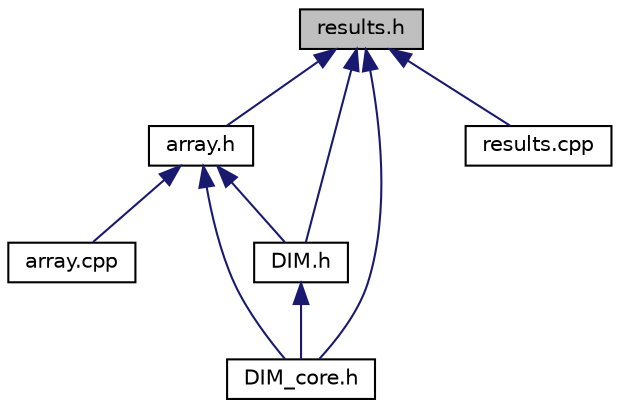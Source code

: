 digraph "results.h"
{
  edge [fontname="Helvetica",fontsize="10",labelfontname="Helvetica",labelfontsize="10"];
  node [fontname="Helvetica",fontsize="10",shape=record];
  Node1 [label="results.h",height=0.2,width=0.4,color="black", fillcolor="grey75", style="filled", fontcolor="black"];
  Node1 -> Node2 [dir="back",color="midnightblue",fontsize="10",style="solid",fontname="Helvetica"];
  Node2 [label="array.h",height=0.2,width=0.4,color="black", fillcolor="white", style="filled",URL="$array_8h.html",tooltip="Prototypes for the array class. "];
  Node2 -> Node3 [dir="back",color="midnightblue",fontsize="10",style="solid",fontname="Helvetica"];
  Node3 [label="array.cpp",height=0.2,width=0.4,color="black", fillcolor="white", style="filled",URL="$array_8cpp.html",tooltip="Implementation for the array class. "];
  Node2 -> Node4 [dir="back",color="midnightblue",fontsize="10",style="solid",fontname="Helvetica"];
  Node4 [label="DIM.h",height=0.2,width=0.4,color="black", fillcolor="white", style="filled",URL="$_d_i_m_8h_source.html"];
  Node4 -> Node5 [dir="back",color="midnightblue",fontsize="10",style="solid",fontname="Helvetica"];
  Node5 [label="DIM_core.h",height=0.2,width=0.4,color="black", fillcolor="white", style="filled",URL="$_d_i_m__core_8h_source.html"];
  Node2 -> Node5 [dir="back",color="midnightblue",fontsize="10",style="solid",fontname="Helvetica"];
  Node1 -> Node4 [dir="back",color="midnightblue",fontsize="10",style="solid",fontname="Helvetica"];
  Node1 -> Node5 [dir="back",color="midnightblue",fontsize="10",style="solid",fontname="Helvetica"];
  Node1 -> Node6 [dir="back",color="midnightblue",fontsize="10",style="solid",fontname="Helvetica"];
  Node6 [label="results.cpp",height=0.2,width=0.4,color="black", fillcolor="white", style="filled",URL="$results_8cpp.html",tooltip="Implementation of the class results and its methods. "];
}
